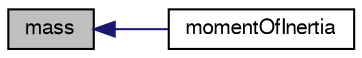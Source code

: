digraph "mass"
{
  bgcolor="transparent";
  edge [fontname="FreeSans",fontsize="10",labelfontname="FreeSans",labelfontsize="10"];
  node [fontname="FreeSans",fontsize="10",shape=record];
  rankdir="LR";
  Node1 [label="mass",height=0.2,width=0.4,color="black", fillcolor="grey75", style="filled" fontcolor="black"];
  Node1 -> Node2 [dir="back",color="midnightblue",fontsize="10",style="solid",fontname="FreeSans"];
  Node2 [label="momentOfInertia",height=0.2,width=0.4,color="black",URL="$a01196.html#aa05b8d2263940b52122d1c0bc57f08f5",tooltip="Particle moment of inertia around diameter axis. "];
}
